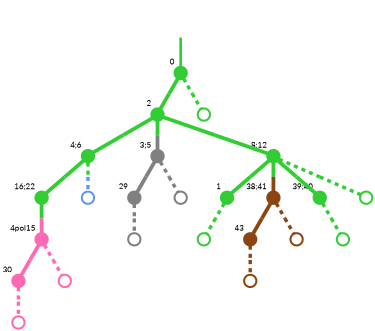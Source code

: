 strict digraph  {
graph[splines=false]; nodesep=0.7; rankdir=TB; ranksep=0.6; forcelabels=true; dpi=600; size=2.5;
0 [color="#32cd32ff", fillcolor="#32cd32ff", fixedsize=true, fontname=Lato, fontsize="12pt", height="0.25", label="", penwidth=3, shape=circle, style=filled, xlabel=0];
2 [color="#32cd32ff", fillcolor="#32cd32ff", fixedsize=true, fontname=Lato, fontsize="12pt", height="0.25", label="", penwidth=3, shape=circle, style=filled, xlabel=2];
13 [color="#32cd32ff", fillcolor="#32cd32ff", fixedsize=true, fontname=Lato, fontsize="12pt", height="0.25", label="", penwidth=3, shape=circle, style=solid, xlabel=""];
1 [color="#32cd32ff", fillcolor="#32cd32ff", fixedsize=true, fontname=Lato, fontsize="12pt", height="0.25", label="", penwidth=3, shape=circle, style=filled, xlabel=1];
14 [color="#32cd32ff", fillcolor="#32cd32ff", fixedsize=true, fontname=Lato, fontsize="12pt", height="0.25", label="", penwidth=3, shape=circle, style=solid, xlabel=""];
3 [color="#32cd32ff", fillcolor="#32cd32ff", fixedsize=true, fontname=Lato, fontsize="12pt", height="0.25", label="", penwidth=3, shape=circle, style=filled, xlabel="4;6"];
5 [color="#808080ff", fillcolor="#808080ff", fixedsize=true, fontname=Lato, fontsize="12pt", height="0.25", label="", penwidth=3, shape=circle, style=filled, xlabel="3;5"];
8 [color="#32cd32ff", fillcolor="#32cd32ff", fixedsize=true, fontname=Lato, fontsize="12pt", height="0.25", label="", penwidth=3, shape=circle, style=filled, xlabel="8;12"];
4 [color="#32cd32ff", fillcolor="#32cd32ff", fixedsize=true, fontname=Lato, fontsize="12pt", height="0.25", label="", penwidth=3, shape=circle, style=filled, xlabel="16;22"];
17 [color="#6495edff", fillcolor="#6495edff", fixedsize=true, fontname=Lato, fontsize="12pt", height="0.25", label="", penwidth=3, shape=circle, style=solid, xlabel=""];
12 [color="#ff69b4ff", fillcolor="#ff69b4ff", fixedsize=true, fontname=Lato, fontsize="12pt", height="0.25", label="", penwidth=3, shape=circle, style=filled, xlabel="4pol15"];
6 [color="#808080ff", fillcolor="#808080ff", fixedsize=true, fontname=Lato, fontsize="12pt", height="0.25", label="", penwidth=3, shape=circle, style=filled, xlabel=29];
20 [color="#808080ff", fillcolor="#808080ff", fixedsize=true, fontname=Lato, fontsize="12pt", height="0.25", label="", penwidth=3, shape=circle, style=solid, xlabel=""];
21 [color="#808080ff", fillcolor="#808080ff", fixedsize=true, fontname=Lato, fontsize="12pt", height="0.25", label="", penwidth=3, shape=circle, style=solid, xlabel=""];
7 [color="#ff69b4ff", fillcolor="#ff69b4ff", fixedsize=true, fontname=Lato, fontsize="12pt", height="0.25", label="", penwidth=3, shape=circle, style=filled, xlabel=30];
19 [color="#ff69b4ff", fillcolor="#ff69b4ff", fixedsize=true, fontname=Lato, fontsize="12pt", height="0.25", label="", penwidth=3, shape=circle, style=solid, xlabel=""];
9 [color="#8b4513ff", fillcolor="#8b4513ff", fixedsize=true, fontname=Lato, fontsize="12pt", height="0.25", label="", penwidth=3, shape=circle, style=filled, xlabel="38;41"];
10 [color="#32cd32ff", fillcolor="#32cd32ff", fixedsize=true, fontname=Lato, fontsize="12pt", height="0.25", label="", penwidth=3, shape=circle, style=filled, xlabel="39;40"];
15 [color="#32cd32ff", fillcolor="#32cd32ff", fixedsize=true, fontname=Lato, fontsize="12pt", height="0.25", label="", penwidth=3, shape=circle, style=solid, xlabel=""];
11 [color="#8b4513ff", fillcolor="#8b4513ff", fixedsize=true, fontname=Lato, fontsize="12pt", height="0.25", label="", penwidth=3, shape=circle, style=filled, xlabel=43];
22 [color="#8b4513ff", fillcolor="#8b4513ff", fixedsize=true, fontname=Lato, fontsize="12pt", height="0.25", label="", penwidth=3, shape=circle, style=solid, xlabel=""];
16 [color="#32cd32ff", fillcolor="#32cd32ff", fixedsize=true, fontname=Lato, fontsize="12pt", height="0.25", label="", penwidth=3, shape=circle, style=solid, xlabel=""];
23 [color="#8b4513ff", fillcolor="#8b4513ff", fixedsize=true, fontname=Lato, fontsize="12pt", height="0.25", label="", penwidth=3, shape=circle, style=solid, xlabel=""];
18 [color="#ff69b4ff", fillcolor="#ff69b4ff", fixedsize=true, fontname=Lato, fontsize="12pt", height="0.25", label="", penwidth=3, shape=circle, style=solid, xlabel=""];
normal [label="", penwidth=3, style=invis, xlabel=0];
0 -> 2  [arrowsize=0, color="#32cd32ff;0.5:#32cd32ff", minlen="1.0", penwidth="5.5", style=solid];
0 -> 13  [arrowsize=0, color="#32cd32ff;0.5:#32cd32ff", minlen="1.0", penwidth=5, style=dashed];
2 -> 3  [arrowsize=0, color="#32cd32ff;0.5:#32cd32ff", minlen="1.0", penwidth="5.5", style=solid];
2 -> 5  [arrowsize=0, color="#32cd32ff;0.5:#808080ff", minlen="1.0", penwidth="5.5", style=solid];
2 -> 8  [arrowsize=0, color="#32cd32ff;0.5:#32cd32ff", minlen="1.0", penwidth="5.5", style=solid];
1 -> 14  [arrowsize=0, color="#32cd32ff;0.5:#32cd32ff", minlen="1.0", penwidth=5, style=dashed];
3 -> 4  [arrowsize=0, color="#32cd32ff;0.5:#32cd32ff", minlen="1.0", penwidth="5.5", style=solid];
3 -> 17  [arrowsize=0, color="#32cd32ff;0.5:#6495edff", minlen="1.0", penwidth=5, style=dashed];
5 -> 6  [arrowsize=0, color="#808080ff;0.5:#808080ff", minlen="1.0", penwidth="5.5", style=solid];
5 -> 20  [arrowsize=0, color="#808080ff;0.5:#808080ff", minlen="1.0", penwidth=5, style=dashed];
8 -> 1  [arrowsize=0, color="#32cd32ff;0.5:#32cd32ff", minlen="1.0", penwidth="5.5", style=solid];
8 -> 9  [arrowsize=0, color="#32cd32ff;0.5:#8b4513ff", minlen="1.0", penwidth="5.5", style=solid];
8 -> 10  [arrowsize=0, color="#32cd32ff;0.5:#32cd32ff", minlen="1.0", penwidth="5.5", style=solid];
8 -> 15  [arrowsize=0, color="#32cd32ff;0.5:#32cd32ff", minlen="1.0", penwidth=5, style=dashed];
4 -> 12  [arrowsize=0, color="#32cd32ff;0.5:#ff69b4ff", minlen="1.0", penwidth="5.5", style=solid];
12 -> 7  [arrowsize=0, color="#ff69b4ff;0.5:#ff69b4ff", minlen="1.0", penwidth="5.5", style=solid];
12 -> 18  [arrowsize=0, color="#ff69b4ff;0.5:#ff69b4ff", minlen="1.0", penwidth=5, style=dashed];
6 -> 21  [arrowsize=0, color="#808080ff;0.5:#808080ff", minlen="1.0", penwidth=5, style=dashed];
7 -> 19  [arrowsize=0, color="#ff69b4ff;0.5:#ff69b4ff", minlen="1.0", penwidth=5, style=dashed];
9 -> 11  [arrowsize=0, color="#8b4513ff;0.5:#8b4513ff", minlen="1.0", penwidth="5.5", style=solid];
9 -> 22  [arrowsize=0, color="#8b4513ff;0.5:#8b4513ff", minlen="1.0", penwidth=5, style=dashed];
10 -> 16  [arrowsize=0, color="#32cd32ff;0.5:#32cd32ff", minlen="1.0", penwidth=5, style=dashed];
11 -> 23  [arrowsize=0, color="#8b4513ff;0.5:#8b4513ff", minlen="1.0", penwidth=5, style=dashed];
normal -> 0  [arrowsize=0, color="#32cd32ff", label="", penwidth=4, style=solid];
}
